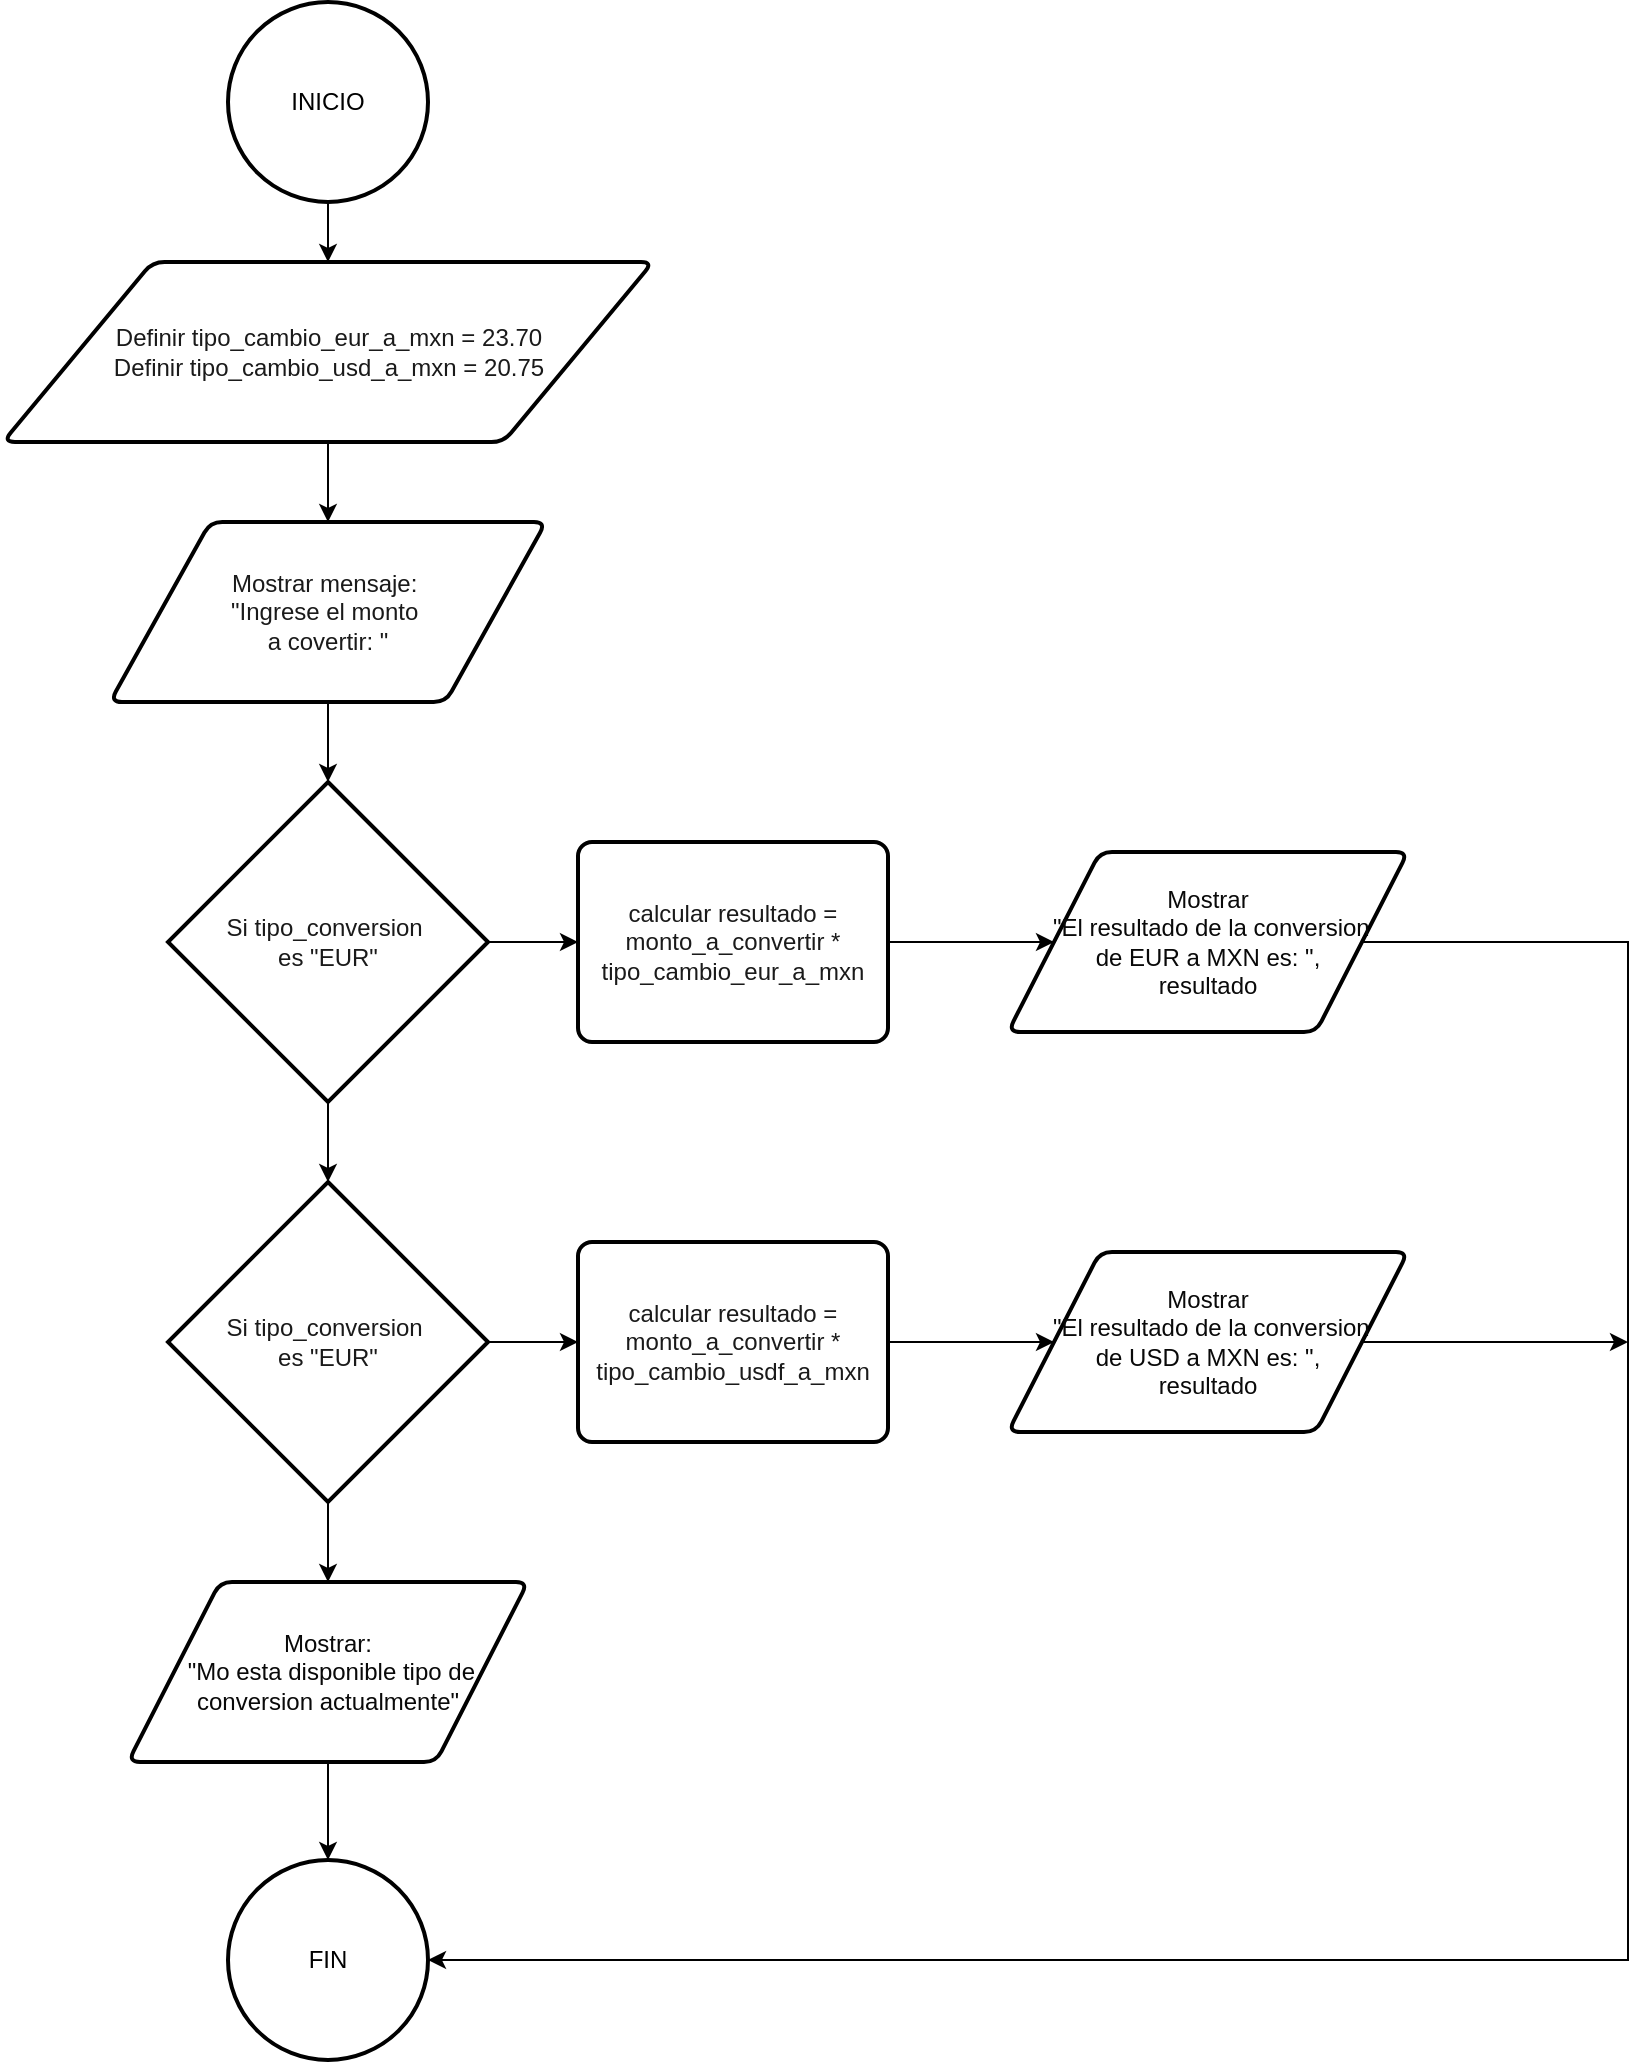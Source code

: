 <mxfile version="26.2.14">
  <diagram name="Página-1" id="5x9XDhcGxlXRKqn8Yzqd">
    <mxGraphModel dx="1026" dy="516" grid="1" gridSize="10" guides="1" tooltips="1" connect="1" arrows="1" fold="1" page="1" pageScale="1" pageWidth="827" pageHeight="1169" math="0" shadow="0">
      <root>
        <mxCell id="0" />
        <mxCell id="1" parent="0" />
        <mxCell id="n366VSGjI_HjgEOfrgP5-3" value="FIN" style="strokeWidth=2;html=1;shape=mxgraph.flowchart.start_2;whiteSpace=wrap;" vertex="1" parent="1">
          <mxGeometry x="380" y="1069" width="100" height="100" as="geometry" />
        </mxCell>
        <mxCell id="n366VSGjI_HjgEOfrgP5-46" value="" style="edgeStyle=orthogonalEdgeStyle;rounded=0;orthogonalLoop=1;jettySize=auto;html=1;" edge="1" parent="1" source="n366VSGjI_HjgEOfrgP5-22" target="n366VSGjI_HjgEOfrgP5-25">
          <mxGeometry relative="1" as="geometry" />
        </mxCell>
        <mxCell id="n366VSGjI_HjgEOfrgP5-22" value="INICIO" style="strokeWidth=2;html=1;shape=mxgraph.flowchart.start_2;whiteSpace=wrap;" vertex="1" parent="1">
          <mxGeometry x="380" y="140" width="100" height="100" as="geometry" />
        </mxCell>
        <mxCell id="n366VSGjI_HjgEOfrgP5-35" value="" style="edgeStyle=orthogonalEdgeStyle;rounded=0;orthogonalLoop=1;jettySize=auto;html=1;" edge="1" parent="1" source="n366VSGjI_HjgEOfrgP5-23" target="n366VSGjI_HjgEOfrgP5-27">
          <mxGeometry relative="1" as="geometry" />
        </mxCell>
        <mxCell id="n366VSGjI_HjgEOfrgP5-23" value="&lt;span style=&quot;color: rgb(26, 26, 26); background-color: transparent;&quot;&gt;Mostrar mensaje:&amp;nbsp;&lt;/span&gt;&lt;div&gt;&lt;span style=&quot;color: rgb(26, 26, 26); background-color: transparent;&quot;&gt;&quot;Ingrese el monto&amp;nbsp;&lt;/span&gt;&lt;/div&gt;&lt;div&gt;&lt;span style=&quot;color: rgb(26, 26, 26); background-color: transparent;&quot;&gt;a covertir: &quot;&lt;/span&gt;&lt;/div&gt;" style="shape=parallelogram;html=1;strokeWidth=2;perimeter=parallelogramPerimeter;whiteSpace=wrap;rounded=1;arcSize=12;size=0.23;" vertex="1" parent="1">
          <mxGeometry x="321" y="400" width="218" height="90" as="geometry" />
        </mxCell>
        <mxCell id="n366VSGjI_HjgEOfrgP5-45" value="" style="edgeStyle=orthogonalEdgeStyle;rounded=0;orthogonalLoop=1;jettySize=auto;html=1;" edge="1" parent="1" source="n366VSGjI_HjgEOfrgP5-25" target="n366VSGjI_HjgEOfrgP5-23">
          <mxGeometry relative="1" as="geometry" />
        </mxCell>
        <mxCell id="n366VSGjI_HjgEOfrgP5-25" value="&lt;span style=&quot;background-color: transparent; color: rgb(26, 26, 26);&quot;&gt;Definir tipo_cambio_eur_a_mxn = 23.70&lt;br class=&quot;soft-break&quot;&gt;    Definir tipo_cambio_usd_a_mxn = 20.75&lt;/span&gt;" style="shape=parallelogram;html=1;strokeWidth=2;perimeter=parallelogramPerimeter;whiteSpace=wrap;rounded=1;arcSize=12;size=0.23;" vertex="1" parent="1">
          <mxGeometry x="267.5" y="270" width="325" height="90" as="geometry" />
        </mxCell>
        <mxCell id="n366VSGjI_HjgEOfrgP5-26" value="&lt;span style=&quot;color: rgb(9, 9, 9); background-color: transparent;&quot;&gt;Mostrar&lt;/span&gt;&lt;div&gt;&lt;span style=&quot;color: rgb(9, 9, 9); background-color: transparent;&quot;&gt;&amp;nbsp;&quot;El resultado de la conversion&lt;/span&gt;&lt;/div&gt;&lt;div&gt;&lt;span style=&quot;color: rgb(9, 9, 9); background-color: transparent;&quot;&gt;&amp;nbsp;de&lt;/span&gt;&lt;span style=&quot;background-color: transparent; color: light-dark(rgb(9, 9, 9), rgb(229, 229, 229));&quot;&gt;&amp;nbsp;EUR a MXN es: &quot;,&amp;nbsp;&lt;/span&gt;&lt;div&gt;&lt;span style=&quot;color: rgb(9, 9, 9); background-color: transparent;&quot;&gt;resultado&lt;/span&gt;&lt;/div&gt;&lt;/div&gt;" style="shape=parallelogram;html=1;strokeWidth=2;perimeter=parallelogramPerimeter;whiteSpace=wrap;rounded=1;arcSize=12;size=0.23;" vertex="1" parent="1">
          <mxGeometry x="770" y="565" width="200" height="90" as="geometry" />
        </mxCell>
        <mxCell id="n366VSGjI_HjgEOfrgP5-36" value="" style="edgeStyle=orthogonalEdgeStyle;rounded=0;orthogonalLoop=1;jettySize=auto;html=1;" edge="1" parent="1" source="n366VSGjI_HjgEOfrgP5-27" target="n366VSGjI_HjgEOfrgP5-28">
          <mxGeometry relative="1" as="geometry" />
        </mxCell>
        <mxCell id="n366VSGjI_HjgEOfrgP5-41" value="" style="edgeStyle=orthogonalEdgeStyle;rounded=0;orthogonalLoop=1;jettySize=auto;html=1;" edge="1" parent="1" source="n366VSGjI_HjgEOfrgP5-27" target="n366VSGjI_HjgEOfrgP5-30">
          <mxGeometry relative="1" as="geometry" />
        </mxCell>
        <mxCell id="n366VSGjI_HjgEOfrgP5-27" value="&lt;span style=&quot;background-color: transparent; color: rgb(26, 26, 26);&quot;&gt;Si tipo_conversion&amp;nbsp;&lt;/span&gt;&lt;div&gt;&lt;span style=&quot;background-color: transparent; color: rgb(26, 26, 26);&quot;&gt;es &quot;EUR&quot;&lt;/span&gt;&lt;/div&gt;" style="strokeWidth=2;html=1;shape=mxgraph.flowchart.decision;whiteSpace=wrap;" vertex="1" parent="1">
          <mxGeometry x="350" y="530" width="160" height="160" as="geometry" />
        </mxCell>
        <mxCell id="n366VSGjI_HjgEOfrgP5-37" value="" style="edgeStyle=orthogonalEdgeStyle;rounded=0;orthogonalLoop=1;jettySize=auto;html=1;" edge="1" parent="1" source="n366VSGjI_HjgEOfrgP5-28" target="n366VSGjI_HjgEOfrgP5-34">
          <mxGeometry relative="1" as="geometry" />
        </mxCell>
        <mxCell id="n366VSGjI_HjgEOfrgP5-39" value="" style="edgeStyle=orthogonalEdgeStyle;rounded=0;orthogonalLoop=1;jettySize=auto;html=1;" edge="1" parent="1" source="n366VSGjI_HjgEOfrgP5-28" target="n366VSGjI_HjgEOfrgP5-32">
          <mxGeometry relative="1" as="geometry" />
        </mxCell>
        <mxCell id="n366VSGjI_HjgEOfrgP5-28" value="&lt;span style=&quot;background-color: transparent; color: rgb(26, 26, 26);&quot;&gt;Si tipo_conversion&amp;nbsp;&lt;/span&gt;&lt;div&gt;&lt;span style=&quot;background-color: transparent; color: rgb(26, 26, 26);&quot;&gt;es &quot;EUR&quot;&lt;/span&gt;&lt;/div&gt;" style="strokeWidth=2;html=1;shape=mxgraph.flowchart.decision;whiteSpace=wrap;" vertex="1" parent="1">
          <mxGeometry x="350" y="730" width="160" height="160" as="geometry" />
        </mxCell>
        <mxCell id="n366VSGjI_HjgEOfrgP5-42" value="" style="edgeStyle=orthogonalEdgeStyle;rounded=0;orthogonalLoop=1;jettySize=auto;html=1;" edge="1" parent="1" source="n366VSGjI_HjgEOfrgP5-30" target="n366VSGjI_HjgEOfrgP5-26">
          <mxGeometry relative="1" as="geometry" />
        </mxCell>
        <mxCell id="n366VSGjI_HjgEOfrgP5-30" value="&lt;span style=&quot;color: rgb(26, 26, 26); background-color: transparent;&quot;&gt;calcular resultado = monto_a_convertir * tipo_cambio_eur_a_mxn&lt;/span&gt;" style="rounded=1;whiteSpace=wrap;html=1;absoluteArcSize=1;arcSize=14;strokeWidth=2;" vertex="1" parent="1">
          <mxGeometry x="555" y="560" width="155" height="100" as="geometry" />
        </mxCell>
        <mxCell id="n366VSGjI_HjgEOfrgP5-44" style="edgeStyle=orthogonalEdgeStyle;rounded=0;orthogonalLoop=1;jettySize=auto;html=1;" edge="1" parent="1" source="n366VSGjI_HjgEOfrgP5-31">
          <mxGeometry relative="1" as="geometry">
            <mxPoint x="1080" y="810" as="targetPoint" />
          </mxGeometry>
        </mxCell>
        <mxCell id="n366VSGjI_HjgEOfrgP5-31" value="&lt;span style=&quot;color: rgb(9, 9, 9); background-color: transparent;&quot;&gt;Mostrar&lt;/span&gt;&lt;div&gt;&lt;span style=&quot;color: rgb(9, 9, 9); background-color: transparent;&quot;&gt;&amp;nbsp;&quot;El resultado de la conversion&lt;/span&gt;&lt;/div&gt;&lt;div&gt;&lt;span style=&quot;color: rgb(9, 9, 9); background-color: transparent;&quot;&gt;&amp;nbsp;de&lt;/span&gt;&lt;span style=&quot;background-color: transparent; color: light-dark(rgb(9, 9, 9), rgb(229, 229, 229));&quot;&gt;&amp;nbsp;USD a MXN es: &quot;,&amp;nbsp;&lt;/span&gt;&lt;div&gt;&lt;span style=&quot;color: rgb(9, 9, 9); background-color: transparent;&quot;&gt;resultado&lt;/span&gt;&lt;/div&gt;&lt;/div&gt;" style="shape=parallelogram;html=1;strokeWidth=2;perimeter=parallelogramPerimeter;whiteSpace=wrap;rounded=1;arcSize=12;size=0.23;" vertex="1" parent="1">
          <mxGeometry x="770" y="765" width="200" height="90" as="geometry" />
        </mxCell>
        <mxCell id="n366VSGjI_HjgEOfrgP5-40" value="" style="edgeStyle=orthogonalEdgeStyle;rounded=0;orthogonalLoop=1;jettySize=auto;html=1;" edge="1" parent="1" source="n366VSGjI_HjgEOfrgP5-32" target="n366VSGjI_HjgEOfrgP5-31">
          <mxGeometry relative="1" as="geometry" />
        </mxCell>
        <mxCell id="n366VSGjI_HjgEOfrgP5-32" value="&lt;span style=&quot;color: rgb(26, 26, 26); background-color: transparent;&quot;&gt;calcular resultado = monto_a_convertir * tipo_cambio_usdf_a_mxn&lt;/span&gt;" style="rounded=1;whiteSpace=wrap;html=1;absoluteArcSize=1;arcSize=14;strokeWidth=2;" vertex="1" parent="1">
          <mxGeometry x="555" y="760" width="155" height="100" as="geometry" />
        </mxCell>
        <mxCell id="n366VSGjI_HjgEOfrgP5-38" value="" style="edgeStyle=orthogonalEdgeStyle;rounded=0;orthogonalLoop=1;jettySize=auto;html=1;" edge="1" parent="1" source="n366VSGjI_HjgEOfrgP5-34" target="n366VSGjI_HjgEOfrgP5-3">
          <mxGeometry relative="1" as="geometry" />
        </mxCell>
        <mxCell id="n366VSGjI_HjgEOfrgP5-34" value="&lt;span style=&quot;color: rgb(9, 9, 9); background-color: transparent;&quot;&gt;Mostrar:&lt;/span&gt;&lt;div&gt;&lt;span style=&quot;color: rgb(9, 9, 9); background-color: transparent;&quot;&gt;&amp;nbsp;&quot;Mo esta disponible tipo de conversion actualmente&quot;&lt;/span&gt;&lt;/div&gt;" style="shape=parallelogram;html=1;strokeWidth=2;perimeter=parallelogramPerimeter;whiteSpace=wrap;rounded=1;arcSize=12;size=0.23;" vertex="1" parent="1">
          <mxGeometry x="330" y="930" width="200" height="90" as="geometry" />
        </mxCell>
        <mxCell id="n366VSGjI_HjgEOfrgP5-43" style="edgeStyle=orthogonalEdgeStyle;rounded=0;orthogonalLoop=1;jettySize=auto;html=1;entryX=1;entryY=0.5;entryDx=0;entryDy=0;entryPerimeter=0;" edge="1" parent="1" source="n366VSGjI_HjgEOfrgP5-26" target="n366VSGjI_HjgEOfrgP5-3">
          <mxGeometry relative="1" as="geometry">
            <Array as="points">
              <mxPoint x="1080" y="610" />
              <mxPoint x="1080" y="1119" />
            </Array>
          </mxGeometry>
        </mxCell>
      </root>
    </mxGraphModel>
  </diagram>
</mxfile>
